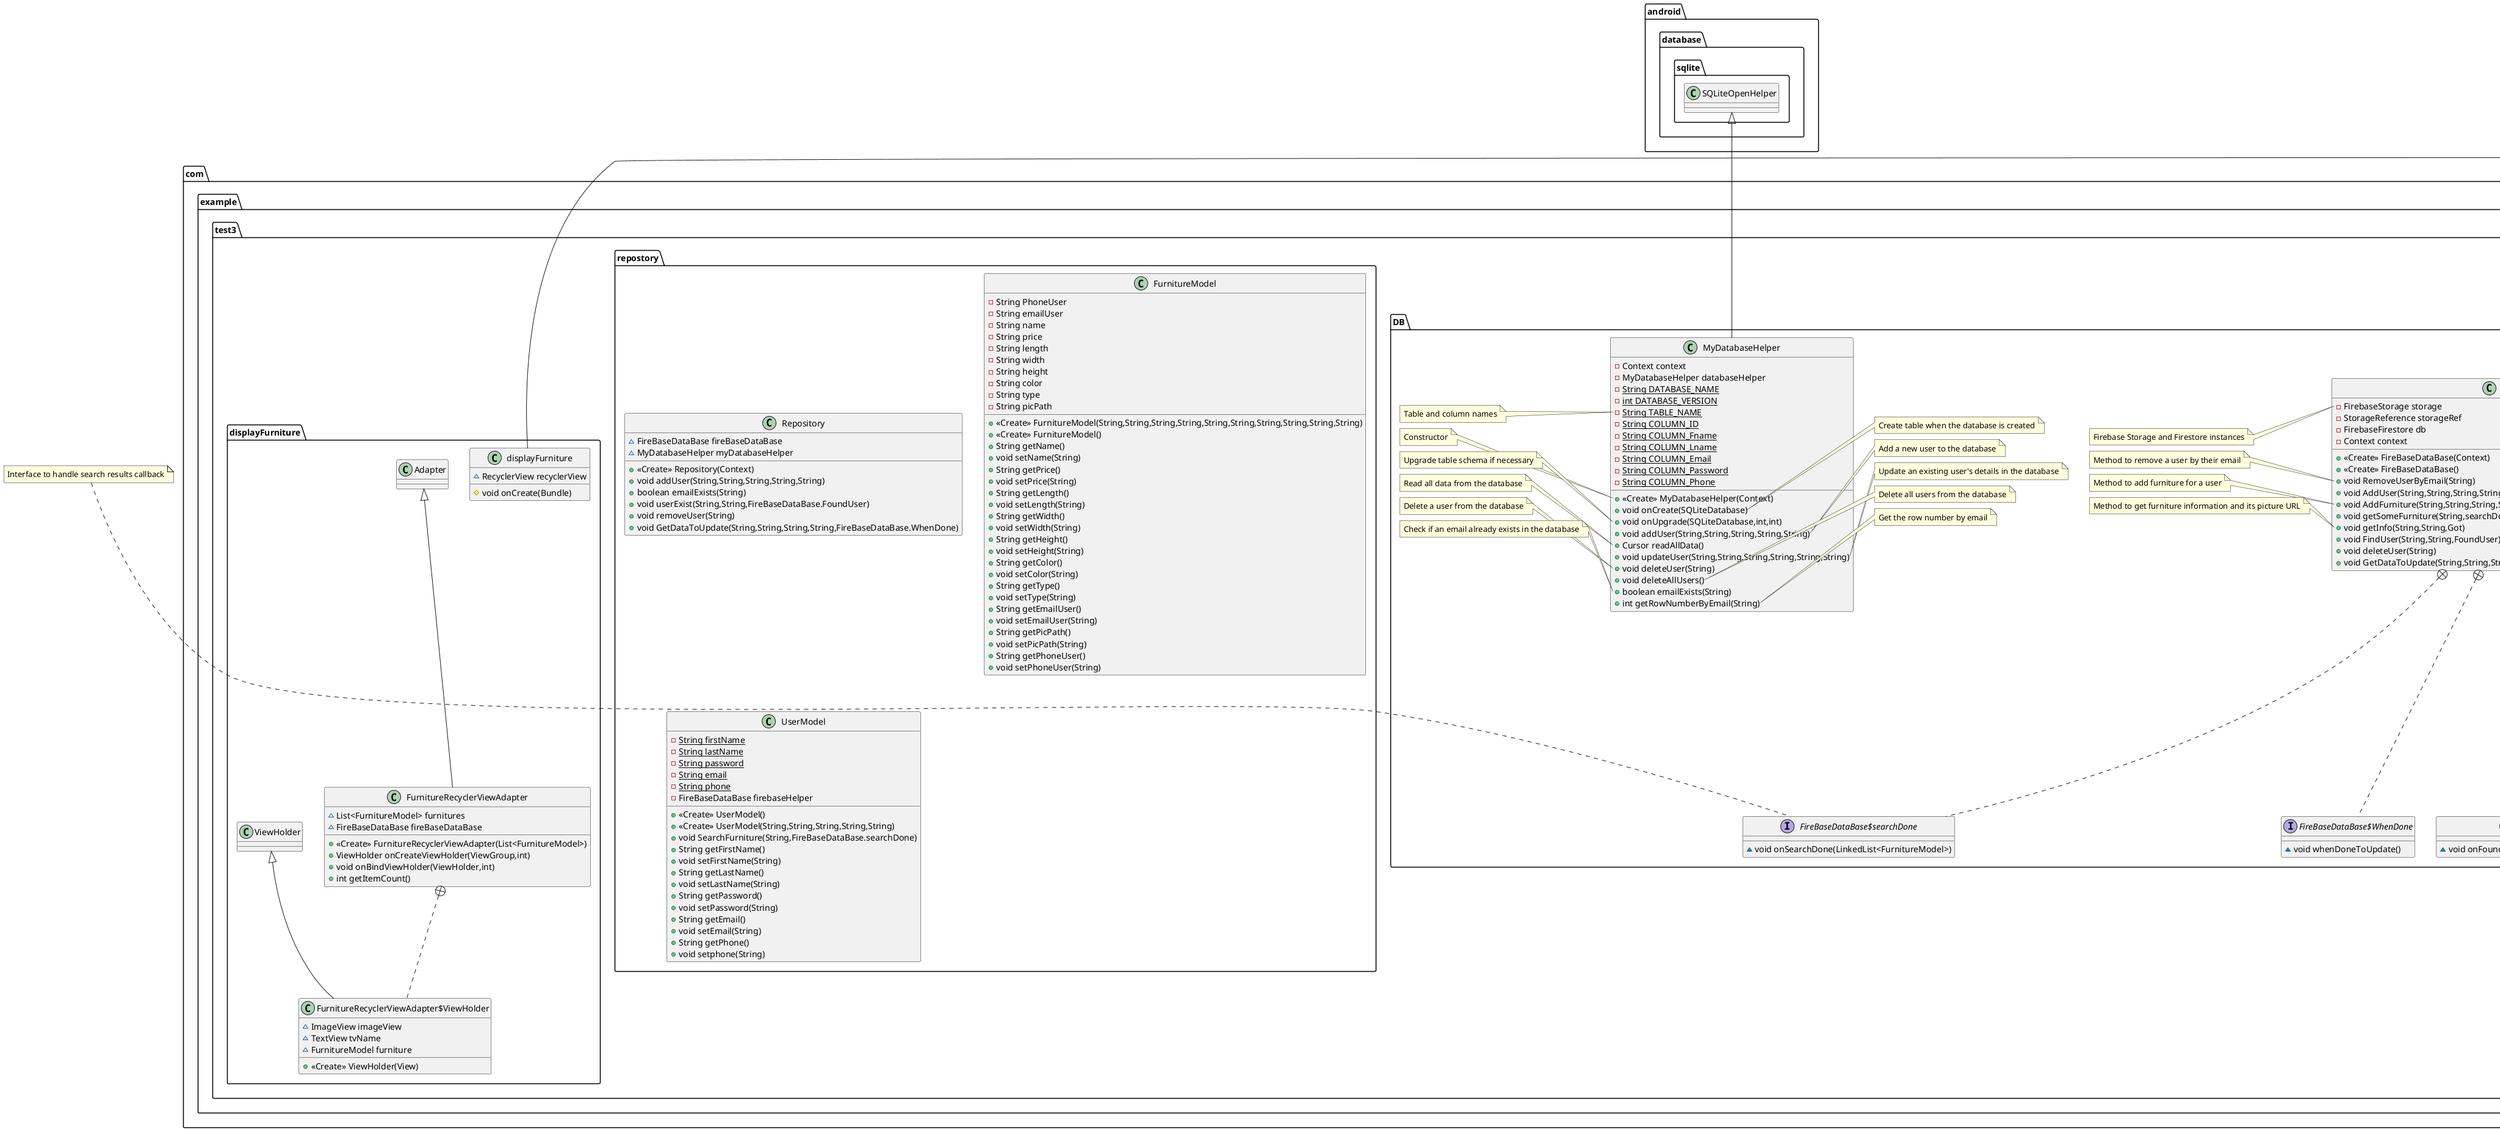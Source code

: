 @startuml
class com.example.test3.DB.FireBaseDataBase {
- FirebaseStorage storage
- StorageReference storageRef
- FirebaseFirestore db
- Context context
+ <<Create>> FireBaseDataBase(Context)
+ <<Create>> FireBaseDataBase()
+ void RemoveUserByEmail(String)
+ void AddUser(String,String,String,String,String)
+ void AddFurniture(String,String,String,String,String,String,String,String,String,Bitmap,Context)
+ void getSomeFurniture(String,searchDone)
+ void getInfo(String,String,Got)
+ void FindUser(String,String,FoundUser)
+ void deleteUser(String)
+ void GetDataToUpdate(String,String,String,String,FireBaseDataBase.WhenDone)
}
note left of com.example.test3.DB.FireBaseDataBase::storage
 Firebase Storage and Firestore instances
end note

note left of com.example.test3.DB.FireBaseDataBase::RemoveUserByEmail(String)
 Method to remove a user by their email
end note
note right of com.example.test3.DB.FireBaseDataBase::AddUser(String,String,String,String,String)
 Method to add a new user
end note
note left of com.example.test3.DB.FireBaseDataBase::AddFurniture(String,String,String,String,String,String,String,String,String,Bitmap,Context)
 Method to add furniture for a user
end note
note right of com.example.test3.DB.FireBaseDataBase::getSomeFurniture(String,searchDone)
 Method to search for furniture by name or type
end note
note left of com.example.test3.DB.FireBaseDataBase::getInfo(String,String,Got)
 Method to get furniture information and its picture URL
end note
note right of com.example.test3.DB.FireBaseDataBase::FindUser(String,String,FoundUser)
 Method to find a user ID by email
end note

interface com.example.test3.DB.FireBaseDataBase$searchDone {
~ void onSearchDone(LinkedList<FurnitureModel>)
}
note top of com.example.test3.DB.FireBaseDataBase$searchDone
 Interface to handle search results callback
end note


interface com.example.test3.DB.FireBaseDataBase$Got {
~ void onInfoGot(Uri)
}
note top of com.example.test3.DB.FireBaseDataBase$Got
 Interface to handle getting furniture info callback
end note


interface com.example.test3.DB.FireBaseDataBase$FoundUser {
~ void onFoundUser(boolean,String,String,String,String,String)
}

interface com.example.test3.DB.FireBaseDataBase$WhenDone {
~ void whenDoneToUpdate()
}

class com.example.test3.repostory.Repository {
~ FireBaseDataBase fireBaseDataBase
~ MyDatabaseHelper myDatabaseHelper
+ <<Create>> Repository(Context)
+ void addUser(String,String,String,String,String)
+ boolean emailExists(String)
+ void userExist(String,String,FireBaseDataBase.FoundUser)
+ void removeUser(String)
+ void GetDataToUpdate(String,String,String,String,FireBaseDataBase.WhenDone)
}


class com.example.test3.ui.logout.LogoutFragment {
+ View onCreateView(LayoutInflater,ViewGroup,Bundle)
}

class com.example.test3.displayFurniture.FurnitureRecyclerViewAdapter {
~ List<FurnitureModel> furnitures
~ FireBaseDataBase fireBaseDataBase
+ <<Create>> FurnitureRecyclerViewAdapter(List<FurnitureModel>)
+ ViewHolder onCreateViewHolder(ViewGroup,int)
+ void onBindViewHolder(ViewHolder,int)
+ int getItemCount()
}


class com.example.test3.displayFurniture.FurnitureRecyclerViewAdapter$ViewHolder {
~ ImageView imageView
~ TextView tvName
~ FurnitureModel furniture
+ <<Create>> ViewHolder(View)
}


class com.example.test3.DB.MyDatabaseHelper {
- Context context
- MyDatabaseHelper databaseHelper
- {static} String DATABASE_NAME
- {static} int DATABASE_VERSION
- {static} String TABLE_NAME
- {static} String COLUMN_ID
- {static} String COLUMN_Fname
- {static} String COLUMN_Lname
- {static} String COLUMN_Email
- {static} String COLUMN_Password
- {static} String COLUMN_Phone
+ <<Create>> MyDatabaseHelper(Context)
+ void onCreate(SQLiteDatabase)
+ void onUpgrade(SQLiteDatabase,int,int)
+ void addUser(String,String,String,String,String)
+ Cursor readAllData()
+ void updateUser(String,String,String,String,String,String)
+ void deleteUser(String)
+ void deleteAllUsers()
+ boolean emailExists(String)
+ int getRowNumberByEmail(String)
}
note left of com.example.test3.DB.MyDatabaseHelper::TABLE_NAME
 Table and column names
end note

note left of com.example.test3.DB.MyDatabaseHelper::MyDatabaseHelper(Context)
 Constructor
end note
note right of com.example.test3.DB.MyDatabaseHelper::onCreate(SQLiteDatabase)
 Create table when the database is created
end note
note left of com.example.test3.DB.MyDatabaseHelper::onUpgrade(SQLiteDatabase,int,int)
 Upgrade table schema if necessary
end note
note right of com.example.test3.DB.MyDatabaseHelper::addUser(String,String,String,String,String)
 Add a new user to the database
end note
note left of com.example.test3.DB.MyDatabaseHelper::readAllData()
 Read all data from the database
end note
note right of com.example.test3.DB.MyDatabaseHelper::updateUser(String,String,String,String,String,String)
 Update an existing user's details in the database
end note
note left of com.example.test3.DB.MyDatabaseHelper::deleteUser(String)
 Delete a user from the database
end note
note right of com.example.test3.DB.MyDatabaseHelper::deleteAllUsers()
 Delete all users from the database
end note
note left of com.example.test3.DB.MyDatabaseHelper::emailExists(String)
 Check if an email already exists in the database
end note
note right of com.example.test3.DB.MyDatabaseHelper::getRowNumberByEmail(String)
 Get the row number by email
end note

class com.example.test3.repostory.FurnitureModel {
- String PhoneUser
- String emailUser
- String name
- String price
- String length
- String width
- String height
- String color
- String type
- String picPath
+ <<Create>> FurnitureModel(String,String,String,String,String,String,String,String,String,String)
+ <<Create>> FurnitureModel()
+ String getName()
+ void setName(String)
+ String getPrice()
+ void setPrice(String)
+ String getLength()
+ void setLength(String)
+ String getWidth()
+ void setWidth(String)
+ String getHeight()
+ void setHeight(String)
+ String getColor()
+ void setColor(String)
+ String getType()
+ void setType(String)
+ String getEmailUser()
+ void setEmailUser(String)
+ String getPicPath()
+ void setPicPath(String)
+ String getPhoneUser()
+ void setPhoneUser(String)
}


class com.example.test3.ui.info.InfoFragment {
+ View onCreateView(LayoutInflater,ViewGroup,Bundle)
}

class com.example.test3.ui.profileFragment.profileFragment {
- View v
- profileFragModel profileFragModel
- MyDatabaseHelper myDatabaseHelper
- AlertDialog dialog
- SharedPreferences sharedPreferences
- TextView fnameoftheAccount
+ void onCreate(Bundle)
+ View onCreateView(LayoutInflater,ViewGroup,Bundle)
+ void onClick(View)
}
note left of com.example.test3.ui.profileFragment.profileFragment::v
 Declaring variables for views and other objects
end note

note left of com.example.test3.ui.profileFragment.profileFragment::onCreateView(LayoutInflater,ViewGroup,Bundle)
 This method is called to create and return the view hierarchy associated with the fragment
end note
note right of com.example.test3.ui.profileFragment.profileFragment::onClick(View)
 Handle button clicks
end note

class com.example.test3.ui.signUp.signupActivity {
- EditText Fname
- TextView MoveLogin
- signUpModel signUpModel
- Button btnSignUp
# void onCreate(Bundle)
+ void onClick(View)
}


class com.example.test3.displayFurniture.displayFurniture {
~ RecyclerView recyclerView
# void onCreate(Bundle)
}


class com.example.test3.ui.start.StartActivity {
- AppBarConfiguration mAppBarConfiguration
- ActivityStartBinding binding
# void onCreate(Bundle)
+ boolean onSupportNavigateUp()
}


class com.example.test3.ui.addItem.addItemActivity {
- EditText name
- Spinner spinnerType
- ImageView imgView
- Button btnAddFurniture
- {static} int CAMERA_PERMISSION_CODE
~ ActivityAddItemBinding addItemBinding
~ ActivityResultLauncher<Intent> CameraResultLauncher
~ Uri imageUri
~ Bitmap photo
# void onCreate(Bundle)
- Uri createUri()
- void registerPictureLuncher()
- void checkCameraPermissionAndOpenCamera()
+ void onRequestPermissionsResult(int,String[],int[])
+ void onClick(View)
}
note top of com.example.test3.ui.addItem.addItemActivity
 Define the main activity class for adding items
end note

note left of com.example.test3.ui.addItem.addItemActivity::name
 Declare UI elements and other variables
end note

note left of com.example.test3.ui.addItem.addItemActivity::createUri()
 Method to create a URI for storing the image
end note
note right of com.example.test3.ui.addItem.addItemActivity::registerPictureLuncher()
 Method to register the camera launcher for capturing images
end note
note left of com.example.test3.ui.addItem.addItemActivity::checkCameraPermissionAndOpenCamera()
 Method to check camera permission and open the camera if granted
end note
note right of com.example.test3.ui.addItem.addItemActivity::onRequestPermissionsResult(int,String[],int[])
 Handle the result of the permission request
end note
note left of com.example.test3.ui.addItem.addItemActivity::onClick(View)
 Handle the click events for the buttons
end note

class com.example.test3.ui.profileFragment.profileFragModel {
- Context context
- Repository repository
+ <<Create>> profileFragModel(Context)
+ void GetDataToUpdate(String,String,String,String,FireBaseDataBase.WhenDone)
+ void removeUser(String)
}


class com.example.test3.ui.home.HomeFragment {
- Button btnSearch
- EditText searchView
- View v
+ View onCreateView(LayoutInflater,ViewGroup,Bundle)
+ void onClick(View)
}
note left of com.example.test3.ui.home.HomeFragment::btnSearch
 Declaring buttons and search view
end note

note left of com.example.test3.ui.home.HomeFragment::onCreateView(LayoutInflater,ViewGroup,Bundle)
 This method is called to create and return the view hierarchy associated with the fragment
end note
note right of com.example.test3.ui.home.HomeFragment::onClick(View)
 Handle button clicks
end note

class com.example.test3.ui.login.LoginModel {
~ Context context
~ Repository repository
+ <<Create>> LoginModel(Context)
+ void userExist(String,String,FireBaseDataBase.FoundUser)
}


class com.example.test3.ui.signUp.signUpModel {
~ Context context
~ Repository repository
~ UserModel userModel
+ <<Create>> signUpModel(Context)
+ void AddUserToDataBases(String,String,String,String,String)
+ boolean EmailCheck(String)
+ boolean emailExists(String)
+ void createUser(String,String,String,String,String)
}


class com.example.test3.ui.login.LoginActivity {
- TextView movebacktosignup
- EditText editTextPassword
- Button buttonLogin
- LoginModel loginModel
- SharedPreferences sharedPreferences
# void onCreate(Bundle)
+ void onClick(View)
}


class com.example.test3.repostory.UserModel {
- {static} String firstName
- {static} String lastName
- {static} String password
- {static} String email
- {static} String phone
- FireBaseDataBase firebaseHelper
+ <<Create>> UserModel()
+ <<Create>> UserModel(String,String,String,String,String)
+ void SearchFurniture(String,FireBaseDataBase.searchDone)
+ String getFirstName()
+ void setFirstName(String)
+ String getLastName()
+ void setLastName(String)
+ String getPassword()
+ void setPassword(String)
+ String getEmail()
+ void setEmail(String)
+ String getPhone()
+ void setphone(String)
}




com.example.test3.DB.FireBaseDataBase +.. com.example.test3.DB.FireBaseDataBase$searchDone
com.example.test3.DB.FireBaseDataBase +.. com.example.test3.DB.FireBaseDataBase$Got
com.example.test3.DB.FireBaseDataBase +.. com.example.test3.DB.FireBaseDataBase$FoundUser
com.example.test3.DB.FireBaseDataBase +.. com.example.test3.DB.FireBaseDataBase$WhenDone
androidx.fragment.app.Fragment <|-- com.example.test3.ui.logout.LogoutFragment
com.example.test3.displayFurniture.Adapter <|-- com.example.test3.displayFurniture.FurnitureRecyclerViewAdapter
com.example.test3.displayFurniture.FurnitureRecyclerViewAdapter +.. com.example.test3.displayFurniture.FurnitureRecyclerViewAdapter$ViewHolder
com.example.test3.displayFurniture.ViewHolder <|-- com.example.test3.displayFurniture.FurnitureRecyclerViewAdapter$ViewHolder
android.database.sqlite.SQLiteOpenHelper <|-- com.example.test3.DB.MyDatabaseHelper
androidx.fragment.app.Fragment <|-- com.example.test3.ui.info.InfoFragment
com.example.test3.ui.profileFragment.OnClickListener <|.. com.example.test3.ui.profileFragment.profileFragment
androidx.fragment.app.Fragment <|-- com.example.test3.ui.profileFragment.profileFragment
com.example.test3.ui.signUp.OnClickListener <|.. com.example.test3.ui.signUp.signupActivity
androidx.appcompat.app.AppCompatActivity <|-- com.example.test3.ui.signUp.signupActivity
androidx.appcompat.app.AppCompatActivity <|-- com.example.test3.displayFurniture.displayFurniture
androidx.appcompat.app.AppCompatActivity <|-- com.example.test3.ui.start.StartActivity
com.example.test3.ui.addItem.OnClickListener <|.. com.example.test3.ui.addItem.addItemActivity
androidx.appcompat.app.AppCompatActivity <|-- com.example.test3.ui.addItem.addItemActivity
com.example.test3.ui.home.OnClickListener <|.. com.example.test3.ui.home.HomeFragment
androidx.fragment.app.Fragment <|-- com.example.test3.ui.home.HomeFragment
com.example.test3.ui.login.OnClickListener <|.. com.example.test3.ui.login.LoginActivity
androidx.appcompat.app.AppCompatActivity <|-- com.example.test3.ui.login.LoginActivity
@enduml